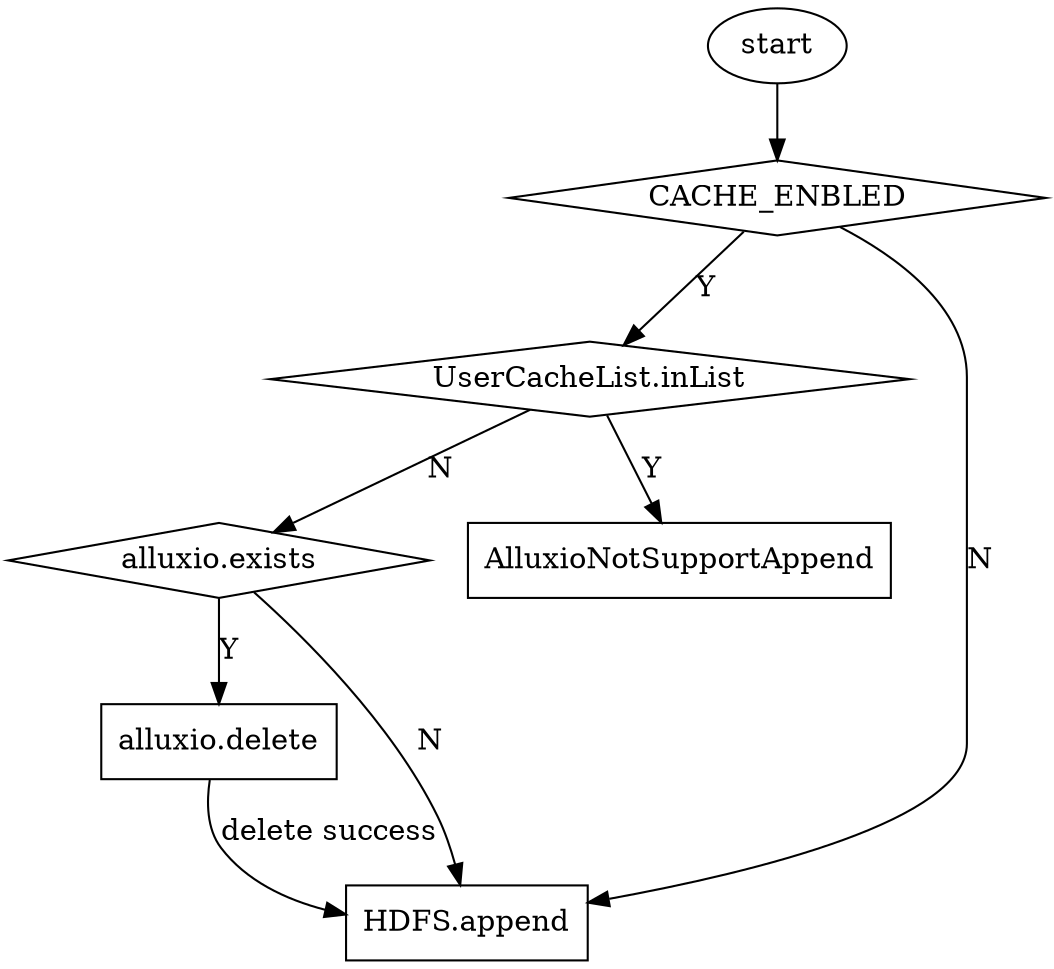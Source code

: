 digraph append{
	CACHE_ENBLED[shape=diamond];
	start[shape=ellipse];
	isExistInAlluxio[shape=diamond, label="alluxio.exists"];
	inList[shape = diamond, label = "UserCacheList.inList"];
	delete[shape = box, label ="alluxio.delete"];
	append[shape = box, label = "HDFS.append"]
	exception[shape = box, label = "AlluxioNotSupportAppend"]
	start -> CACHE_ENBLED;
	CACHE_ENBLED -> inList[label = "Y"];
	inList -> exception[label = "Y"];
	inList -> isExistInAlluxio[label = "N"];
	isExistInAlluxio -> delete[label="Y"];
	isExistInAlluxio -> append[label = "N"];
	delete -> append[label="delete success"];
	CACHE_ENBLED -> append[label = "N"];
}

